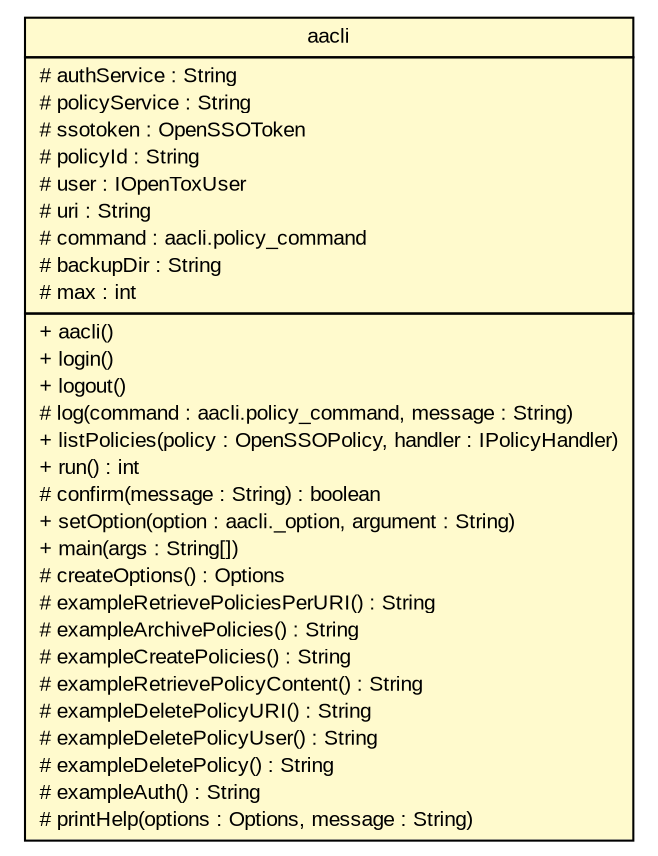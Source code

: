 #!/usr/local/bin/dot
#
# Class diagram 
# Generated by UmlGraph version 4.6 (http://www.spinellis.gr/sw/umlgraph)
#

digraph G {
	edge [fontname="arial",fontsize=10,labelfontname="arial",labelfontsize=10];
	node [fontname="arial",fontsize=10,shape=plaintext];
	// org.opentox.aa.cli.aacli
	c269 [label=<<table border="0" cellborder="1" cellspacing="0" cellpadding="2" port="p" bgcolor="lemonChiffon" href="./aacli.html">
		<tr><td><table border="0" cellspacing="0" cellpadding="1">
			<tr><td> aacli </td></tr>
		</table></td></tr>
		<tr><td><table border="0" cellspacing="0" cellpadding="1">
			<tr><td align="left"> # authService : String </td></tr>
			<tr><td align="left"> # policyService : String </td></tr>
			<tr><td align="left"> # ssotoken : OpenSSOToken </td></tr>
			<tr><td align="left"> # policyId : String </td></tr>
			<tr><td align="left"> # user : IOpenToxUser </td></tr>
			<tr><td align="left"> # uri : String </td></tr>
			<tr><td align="left"> # command : aacli.policy_command </td></tr>
			<tr><td align="left"> # backupDir : String </td></tr>
			<tr><td align="left"> # max : int </td></tr>
		</table></td></tr>
		<tr><td><table border="0" cellspacing="0" cellpadding="1">
			<tr><td align="left"> + aacli() </td></tr>
			<tr><td align="left"> + login() </td></tr>
			<tr><td align="left"> + logout() </td></tr>
			<tr><td align="left"> # log(command : aacli.policy_command, message : String) </td></tr>
			<tr><td align="left"> + listPolicies(policy : OpenSSOPolicy, handler : IPolicyHandler) </td></tr>
			<tr><td align="left"> + run() : int </td></tr>
			<tr><td align="left"> # confirm(message : String) : boolean </td></tr>
			<tr><td align="left"> + setOption(option : aacli._option, argument : String) </td></tr>
			<tr><td align="left"> + main(args : String[]) </td></tr>
			<tr><td align="left"> # createOptions() : Options </td></tr>
			<tr><td align="left"> # exampleRetrievePoliciesPerURI() : String </td></tr>
			<tr><td align="left"> # exampleArchivePolicies() : String </td></tr>
			<tr><td align="left"> # exampleCreatePolicies() : String </td></tr>
			<tr><td align="left"> # exampleRetrievePolicyContent() : String </td></tr>
			<tr><td align="left"> # exampleDeletePolicyURI() : String </td></tr>
			<tr><td align="left"> # exampleDeletePolicyUser() : String </td></tr>
			<tr><td align="left"> # exampleDeletePolicy() : String </td></tr>
			<tr><td align="left"> # exampleAuth() : String </td></tr>
			<tr><td align="left"> # printHelp(options : Options, message : String) </td></tr>
		</table></td></tr>
		</table>>, fontname="arial", fontcolor="black", fontsize=10.0];
}

